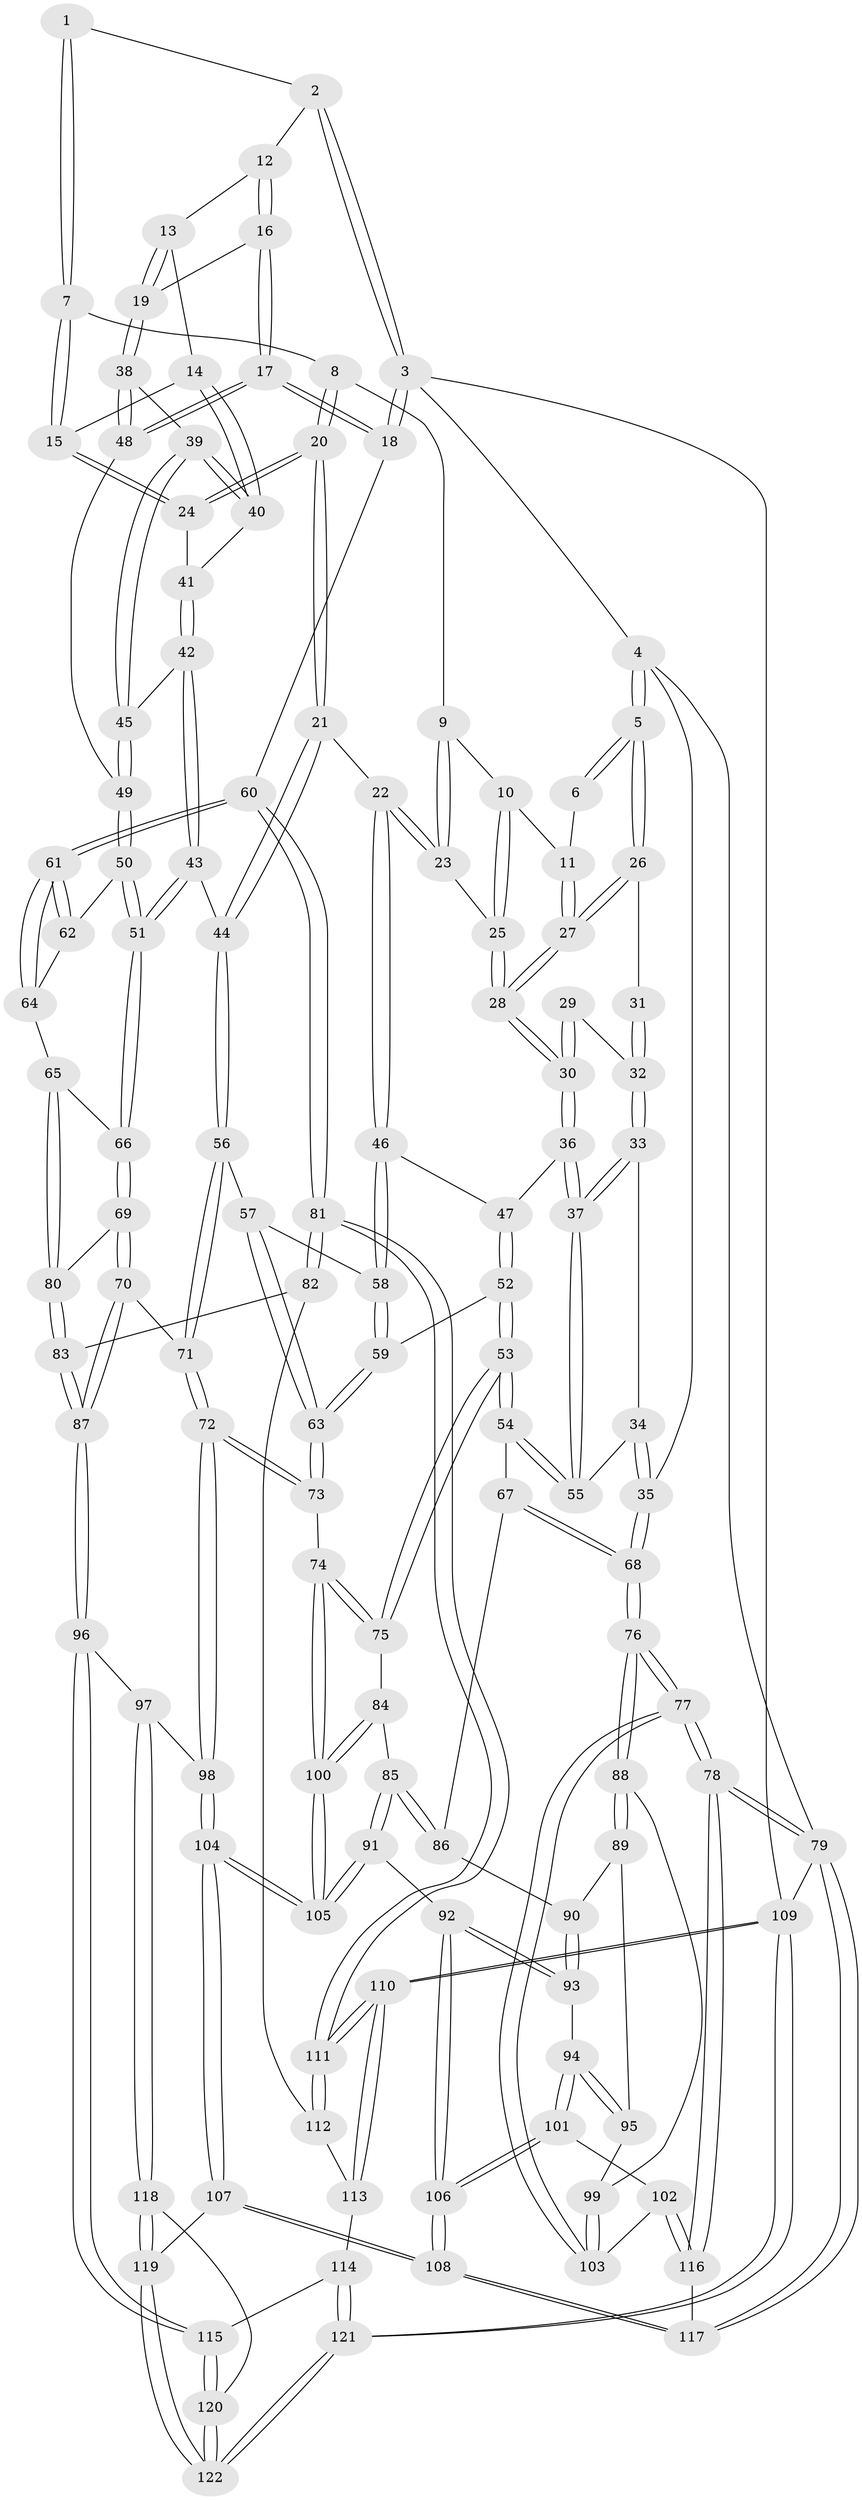 // coarse degree distribution, {4: 0.4166666666666667, 7: 0.013888888888888888, 5: 0.4027777777777778, 3: 0.1388888888888889, 6: 0.027777777777777776}
// Generated by graph-tools (version 1.1) at 2025/42/03/06/25 10:42:32]
// undirected, 122 vertices, 302 edges
graph export_dot {
graph [start="1"]
  node [color=gray90,style=filled];
  1 [pos="+0.5471803813960084+0"];
  2 [pos="+0.7745650739773117+0"];
  3 [pos="+1+0"];
  4 [pos="+0+0"];
  5 [pos="+0+0"];
  6 [pos="+0.4104142394038226+0"];
  7 [pos="+0.5511152746229829+0.06417388362975612"];
  8 [pos="+0.5160843748349027+0.13044529658638696"];
  9 [pos="+0.47182168965856397+0.1429464520355256"];
  10 [pos="+0.40826781962317465+0.15021914707616182"];
  11 [pos="+0.3537529139765538+0.11447322305913192"];
  12 [pos="+0.7840586746285878+0"];
  13 [pos="+0.7331420622793208+0.11605475119801419"];
  14 [pos="+0.6887807815434176+0.16315791144933423"];
  15 [pos="+0.636420271487498+0.17260425149983857"];
  16 [pos="+0.8818542720542102+0.1643622234248056"];
  17 [pos="+1+0.2229795082997628"];
  18 [pos="+1+0.2193906415972654"];
  19 [pos="+0.8145478805514823+0.24514998810864647"];
  20 [pos="+0.5277221302620133+0.28604198045507206"];
  21 [pos="+0.5146838346514516+0.31400057861781777"];
  22 [pos="+0.5044877785519605+0.3155788516065314"];
  23 [pos="+0.4502694609311354+0.24810622598083987"];
  24 [pos="+0.6180349901039323+0.2087583536865196"];
  25 [pos="+0.44147688416224556+0.23894757451555965"];
  26 [pos="+0+0"];
  27 [pos="+0.31197492902871565+0.1532302437141628"];
  28 [pos="+0.2764399637394544+0.20950056764070055"];
  29 [pos="+0.21067898410437547+0.16023675936730064"];
  30 [pos="+0.26959740062774623+0.2163613228723682"];
  31 [pos="+0+0"];
  32 [pos="+0.11329879557942622+0.18483392084673023"];
  33 [pos="+0.11480263645930618+0.19324616748997933"];
  34 [pos="+0+0.28785513994454043"];
  35 [pos="+0+0.25994725747776176"];
  36 [pos="+0.24210389924298736+0.305994215076253"];
  37 [pos="+0.18514768582542265+0.33774217484158015"];
  38 [pos="+0.8115044164138999+0.2542749990887017"];
  39 [pos="+0.7801445766672701+0.2583046302207754"];
  40 [pos="+0.7079280764138596+0.20491177554441942"];
  41 [pos="+0.6797927034375971+0.26233140212203926"];
  42 [pos="+0.6939962411695386+0.31396966722865277"];
  43 [pos="+0.6309613424202996+0.3875832518140047"];
  44 [pos="+0.6246524894017782+0.39013348016545313"];
  45 [pos="+0.6945341598831865+0.31376187512330117"];
  46 [pos="+0.46886908774782+0.33897191308701785"];
  47 [pos="+0.32164708111065493+0.3396811413186404"];
  48 [pos="+0.8680291161954361+0.3473534272830448"];
  49 [pos="+0.8539650944747625+0.38277234463929266"];
  50 [pos="+0.8536372669289594+0.3841084769903903"];
  51 [pos="+0.815687077223659+0.42737231665713343"];
  52 [pos="+0.3536043852354011+0.49517818178735284"];
  53 [pos="+0.32310492923024775+0.5281351269339304"];
  54 [pos="+0.16339979500378662+0.4693858753853823"];
  55 [pos="+0.1689172128860442+0.35379343896135285"];
  56 [pos="+0.6211242698007368+0.4458977555177557"];
  57 [pos="+0.49663532657067666+0.4684282414183707"];
  58 [pos="+0.4603522291590235+0.3781813562711719"];
  59 [pos="+0.4129023822983888+0.48060152768468"];
  60 [pos="+1+0.5437379623545021"];
  61 [pos="+1+0.5315707473653497"];
  62 [pos="+0.9262601243592278+0.442419485433454"];
  63 [pos="+0.48364908472615736+0.5416845229101352"];
  64 [pos="+0.8896496038294744+0.5315377215695491"];
  65 [pos="+0.8576108161540287+0.5400978386445245"];
  66 [pos="+0.8149873375436061+0.43634971168940295"];
  67 [pos="+0.15853160247843925+0.4765644101476673"];
  68 [pos="+0+0.49772944564512084"];
  69 [pos="+0.713829197243961+0.5431749542035772"];
  70 [pos="+0.6649657494744181+0.5714272993572057"];
  71 [pos="+0.6257754893346158+0.5591326293276309"];
  72 [pos="+0.5677768015658107+0.5969040984736907"];
  73 [pos="+0.51660594649328+0.59335872525526"];
  74 [pos="+0.4619694576931396+0.6230614918418135"];
  75 [pos="+0.32845649554871487+0.5526113489544136"];
  76 [pos="+0+0.620908160923418"];
  77 [pos="+0+0.7934164088844242"];
  78 [pos="+0+1"];
  79 [pos="+0+1"];
  80 [pos="+0.853996472375162+0.5502201870567446"];
  81 [pos="+1+0.5764768090597034"];
  82 [pos="+0.8593520572189735+0.6856479402949236"];
  83 [pos="+0.8504390009457948+0.6843366123196171"];
  84 [pos="+0.2980829289993296+0.6296786350022362"];
  85 [pos="+0.2574882761752023+0.6496358648059968"];
  86 [pos="+0.1466073758748984+0.5392078643298792"];
  87 [pos="+0.7950652198654534+0.706905184735108"];
  88 [pos="+0+0.6169382725956936"];
  89 [pos="+0.04506518935269395+0.6064664952304327"];
  90 [pos="+0.12928468876167157+0.5642627788659762"];
  91 [pos="+0.23597208403188255+0.6967348235421659"];
  92 [pos="+0.22583382459944118+0.7030811342849445"];
  93 [pos="+0.14025809481114165+0.6471719869179599"];
  94 [pos="+0.108852638152782+0.6991941451804067"];
  95 [pos="+0.07743027766118617+0.672889748639207"];
  96 [pos="+0.7793555981812227+0.7369204198761171"];
  97 [pos="+0.6155135386239737+0.7722992641395722"];
  98 [pos="+0.5836078805197693+0.74545460446161"];
  99 [pos="+0.05071955330761653+0.6877025674552072"];
  100 [pos="+0.40410449019622446+0.7145323298505825"];
  101 [pos="+0.1094365157376539+0.7604359319625594"];
  102 [pos="+0.10538510712138088+0.7613459998859587"];
  103 [pos="+0.05121462279139437+0.7569957672458689"];
  104 [pos="+0.39963241354053985+0.8135941556978636"];
  105 [pos="+0.3987578890655846+0.8098429786555494"];
  106 [pos="+0.17100052503955349+0.7844477413387482"];
  107 [pos="+0.33920729630430485+1"];
  108 [pos="+0.3144861954866663+1"];
  109 [pos="+1+1"];
  110 [pos="+1+0.8973567859238818"];
  111 [pos="+1+0.6896910488687868"];
  112 [pos="+0.9372305710499412+0.785551762452502"];
  113 [pos="+0.9440092204646473+0.8539716092282121"];
  114 [pos="+0.8932916923899218+0.9016427158180463"];
  115 [pos="+0.7893477778469581+0.8624781560292565"];
  116 [pos="+0.07323940156098671+0.8345137366993709"];
  117 [pos="+0.27885202577766205+1"];
  118 [pos="+0.6150681279158401+0.8801405080611798"];
  119 [pos="+0.4018748741566667+1"];
  120 [pos="+0.7518767960886463+0.9014557348384892"];
  121 [pos="+1+1"];
  122 [pos="+0.727727170713646+1"];
  1 -- 2;
  1 -- 7;
  1 -- 7;
  2 -- 3;
  2 -- 3;
  2 -- 12;
  3 -- 4;
  3 -- 18;
  3 -- 18;
  3 -- 109;
  4 -- 5;
  4 -- 5;
  4 -- 35;
  4 -- 79;
  5 -- 6;
  5 -- 6;
  5 -- 26;
  5 -- 26;
  6 -- 11;
  7 -- 8;
  7 -- 15;
  7 -- 15;
  8 -- 9;
  8 -- 20;
  8 -- 20;
  9 -- 10;
  9 -- 23;
  9 -- 23;
  10 -- 11;
  10 -- 25;
  10 -- 25;
  11 -- 27;
  11 -- 27;
  12 -- 13;
  12 -- 16;
  12 -- 16;
  13 -- 14;
  13 -- 19;
  13 -- 19;
  14 -- 15;
  14 -- 40;
  14 -- 40;
  15 -- 24;
  15 -- 24;
  16 -- 17;
  16 -- 17;
  16 -- 19;
  17 -- 18;
  17 -- 18;
  17 -- 48;
  17 -- 48;
  18 -- 60;
  19 -- 38;
  19 -- 38;
  20 -- 21;
  20 -- 21;
  20 -- 24;
  20 -- 24;
  21 -- 22;
  21 -- 44;
  21 -- 44;
  22 -- 23;
  22 -- 23;
  22 -- 46;
  22 -- 46;
  23 -- 25;
  24 -- 41;
  25 -- 28;
  25 -- 28;
  26 -- 27;
  26 -- 27;
  26 -- 31;
  27 -- 28;
  27 -- 28;
  28 -- 30;
  28 -- 30;
  29 -- 30;
  29 -- 30;
  29 -- 32;
  30 -- 36;
  30 -- 36;
  31 -- 32;
  31 -- 32;
  32 -- 33;
  32 -- 33;
  33 -- 34;
  33 -- 37;
  33 -- 37;
  34 -- 35;
  34 -- 35;
  34 -- 55;
  35 -- 68;
  35 -- 68;
  36 -- 37;
  36 -- 37;
  36 -- 47;
  37 -- 55;
  37 -- 55;
  38 -- 39;
  38 -- 48;
  38 -- 48;
  39 -- 40;
  39 -- 40;
  39 -- 45;
  39 -- 45;
  40 -- 41;
  41 -- 42;
  41 -- 42;
  42 -- 43;
  42 -- 43;
  42 -- 45;
  43 -- 44;
  43 -- 51;
  43 -- 51;
  44 -- 56;
  44 -- 56;
  45 -- 49;
  45 -- 49;
  46 -- 47;
  46 -- 58;
  46 -- 58;
  47 -- 52;
  47 -- 52;
  48 -- 49;
  49 -- 50;
  49 -- 50;
  50 -- 51;
  50 -- 51;
  50 -- 62;
  51 -- 66;
  51 -- 66;
  52 -- 53;
  52 -- 53;
  52 -- 59;
  53 -- 54;
  53 -- 54;
  53 -- 75;
  53 -- 75;
  54 -- 55;
  54 -- 55;
  54 -- 67;
  56 -- 57;
  56 -- 71;
  56 -- 71;
  57 -- 58;
  57 -- 63;
  57 -- 63;
  58 -- 59;
  58 -- 59;
  59 -- 63;
  59 -- 63;
  60 -- 61;
  60 -- 61;
  60 -- 81;
  60 -- 81;
  61 -- 62;
  61 -- 62;
  61 -- 64;
  61 -- 64;
  62 -- 64;
  63 -- 73;
  63 -- 73;
  64 -- 65;
  65 -- 66;
  65 -- 80;
  65 -- 80;
  66 -- 69;
  66 -- 69;
  67 -- 68;
  67 -- 68;
  67 -- 86;
  68 -- 76;
  68 -- 76;
  69 -- 70;
  69 -- 70;
  69 -- 80;
  70 -- 71;
  70 -- 87;
  70 -- 87;
  71 -- 72;
  71 -- 72;
  72 -- 73;
  72 -- 73;
  72 -- 98;
  72 -- 98;
  73 -- 74;
  74 -- 75;
  74 -- 75;
  74 -- 100;
  74 -- 100;
  75 -- 84;
  76 -- 77;
  76 -- 77;
  76 -- 88;
  76 -- 88;
  77 -- 78;
  77 -- 78;
  77 -- 103;
  77 -- 103;
  78 -- 79;
  78 -- 79;
  78 -- 116;
  78 -- 116;
  79 -- 109;
  79 -- 117;
  79 -- 117;
  80 -- 83;
  80 -- 83;
  81 -- 82;
  81 -- 82;
  81 -- 111;
  81 -- 111;
  82 -- 83;
  82 -- 112;
  83 -- 87;
  83 -- 87;
  84 -- 85;
  84 -- 100;
  84 -- 100;
  85 -- 86;
  85 -- 86;
  85 -- 91;
  85 -- 91;
  86 -- 90;
  87 -- 96;
  87 -- 96;
  88 -- 89;
  88 -- 89;
  88 -- 99;
  89 -- 90;
  89 -- 95;
  90 -- 93;
  90 -- 93;
  91 -- 92;
  91 -- 105;
  91 -- 105;
  92 -- 93;
  92 -- 93;
  92 -- 106;
  92 -- 106;
  93 -- 94;
  94 -- 95;
  94 -- 95;
  94 -- 101;
  94 -- 101;
  95 -- 99;
  96 -- 97;
  96 -- 115;
  96 -- 115;
  97 -- 98;
  97 -- 118;
  97 -- 118;
  98 -- 104;
  98 -- 104;
  99 -- 103;
  99 -- 103;
  100 -- 105;
  100 -- 105;
  101 -- 102;
  101 -- 106;
  101 -- 106;
  102 -- 103;
  102 -- 116;
  102 -- 116;
  104 -- 105;
  104 -- 105;
  104 -- 107;
  104 -- 107;
  106 -- 108;
  106 -- 108;
  107 -- 108;
  107 -- 108;
  107 -- 119;
  108 -- 117;
  108 -- 117;
  109 -- 110;
  109 -- 110;
  109 -- 121;
  109 -- 121;
  110 -- 111;
  110 -- 111;
  110 -- 113;
  110 -- 113;
  111 -- 112;
  111 -- 112;
  112 -- 113;
  113 -- 114;
  114 -- 115;
  114 -- 121;
  114 -- 121;
  115 -- 120;
  115 -- 120;
  116 -- 117;
  118 -- 119;
  118 -- 119;
  118 -- 120;
  119 -- 122;
  119 -- 122;
  120 -- 122;
  120 -- 122;
  121 -- 122;
  121 -- 122;
}
